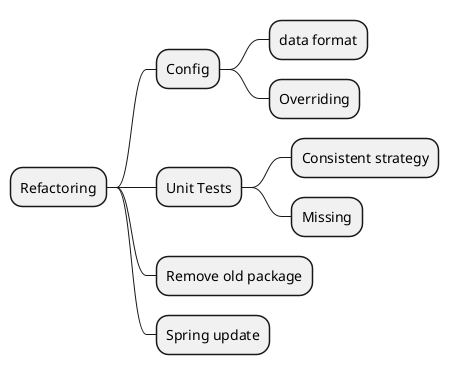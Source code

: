 @startmindmap
* Refactoring
	* Config
		* data format
		* Overriding
	* Unit Tests
		* Consistent strategy
		* Missing
	* Remove old package
	* Spring update
@endmindmap